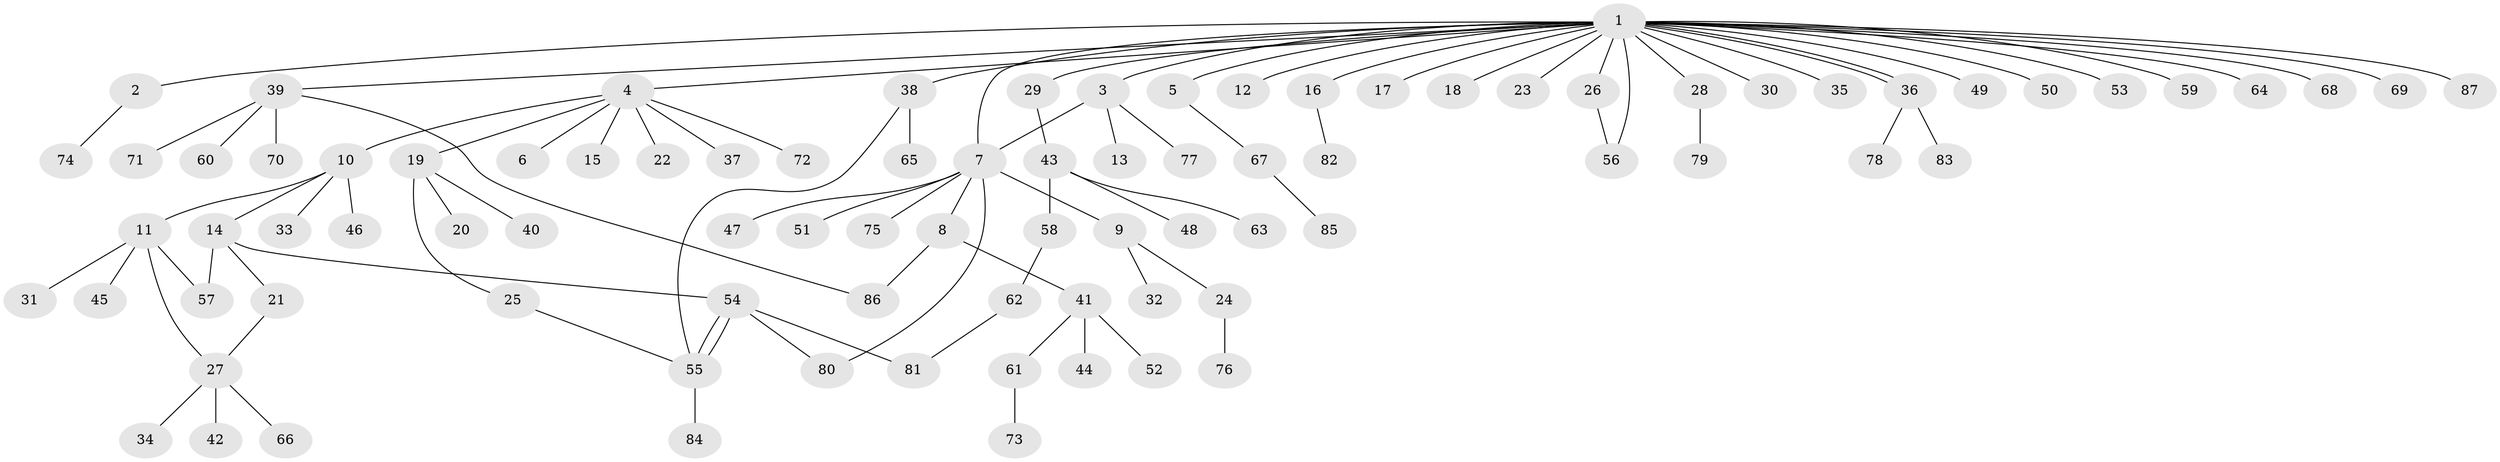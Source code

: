 // Generated by graph-tools (version 1.1) at 2025/11/02/27/25 16:11:13]
// undirected, 87 vertices, 97 edges
graph export_dot {
graph [start="1"]
  node [color=gray90,style=filled];
  1;
  2;
  3;
  4;
  5;
  6;
  7;
  8;
  9;
  10;
  11;
  12;
  13;
  14;
  15;
  16;
  17;
  18;
  19;
  20;
  21;
  22;
  23;
  24;
  25;
  26;
  27;
  28;
  29;
  30;
  31;
  32;
  33;
  34;
  35;
  36;
  37;
  38;
  39;
  40;
  41;
  42;
  43;
  44;
  45;
  46;
  47;
  48;
  49;
  50;
  51;
  52;
  53;
  54;
  55;
  56;
  57;
  58;
  59;
  60;
  61;
  62;
  63;
  64;
  65;
  66;
  67;
  68;
  69;
  70;
  71;
  72;
  73;
  74;
  75;
  76;
  77;
  78;
  79;
  80;
  81;
  82;
  83;
  84;
  85;
  86;
  87;
  1 -- 2;
  1 -- 3;
  1 -- 4;
  1 -- 5;
  1 -- 7;
  1 -- 12;
  1 -- 16;
  1 -- 17;
  1 -- 18;
  1 -- 23;
  1 -- 26;
  1 -- 28;
  1 -- 29;
  1 -- 30;
  1 -- 35;
  1 -- 36;
  1 -- 36;
  1 -- 38;
  1 -- 39;
  1 -- 49;
  1 -- 50;
  1 -- 53;
  1 -- 56;
  1 -- 59;
  1 -- 64;
  1 -- 68;
  1 -- 69;
  1 -- 87;
  2 -- 74;
  3 -- 7;
  3 -- 13;
  3 -- 77;
  4 -- 6;
  4 -- 10;
  4 -- 15;
  4 -- 19;
  4 -- 22;
  4 -- 37;
  4 -- 72;
  5 -- 67;
  7 -- 8;
  7 -- 9;
  7 -- 47;
  7 -- 51;
  7 -- 75;
  7 -- 80;
  8 -- 41;
  8 -- 86;
  9 -- 24;
  9 -- 32;
  10 -- 11;
  10 -- 14;
  10 -- 33;
  10 -- 46;
  11 -- 27;
  11 -- 31;
  11 -- 45;
  11 -- 57;
  14 -- 21;
  14 -- 54;
  14 -- 57;
  16 -- 82;
  19 -- 20;
  19 -- 25;
  19 -- 40;
  21 -- 27;
  24 -- 76;
  25 -- 55;
  26 -- 56;
  27 -- 34;
  27 -- 42;
  27 -- 66;
  28 -- 79;
  29 -- 43;
  36 -- 78;
  36 -- 83;
  38 -- 55;
  38 -- 65;
  39 -- 60;
  39 -- 70;
  39 -- 71;
  39 -- 86;
  41 -- 44;
  41 -- 52;
  41 -- 61;
  43 -- 48;
  43 -- 58;
  43 -- 63;
  54 -- 55;
  54 -- 55;
  54 -- 80;
  54 -- 81;
  55 -- 84;
  58 -- 62;
  61 -- 73;
  62 -- 81;
  67 -- 85;
}
